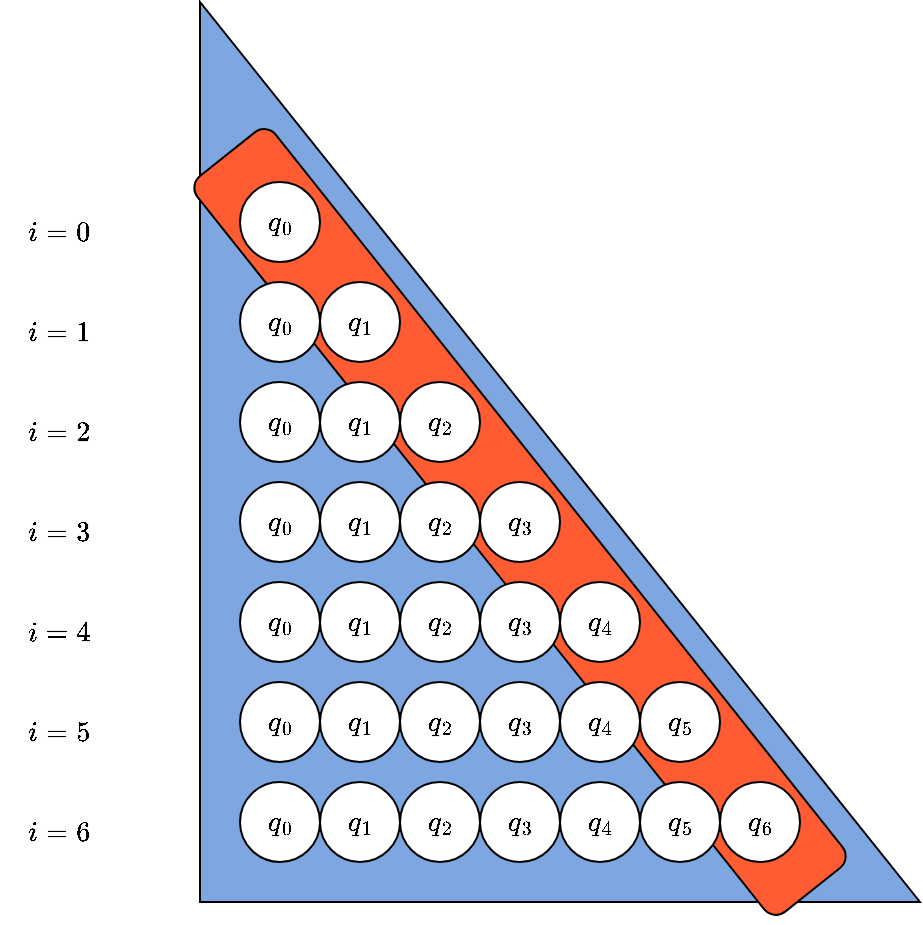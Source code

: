 <mxfile version="20.8.8" type="github">
  <diagram name="ページ1" id="fXQGwLwxcsX7CUMJAYKi">
    <mxGraphModel dx="1000" dy="622" grid="1" gridSize="10" guides="1" tooltips="1" connect="1" arrows="1" fold="1" page="1" pageScale="1" pageWidth="827" pageHeight="1169" math="1" shadow="0">
      <root>
        <mxCell id="0" />
        <mxCell id="1" parent="0" />
        <mxCell id="EVj-vUJIYEx4gGSBxMJp-107" value="" style="verticalLabelPosition=bottom;verticalAlign=top;html=1;shape=mxgraph.basic.orthogonal_triangle;rounded=1;strokeColor=default;fontFamily=Helvetica;fontSize=12;fontColor=default;fillColor=#7EA6E0;" vertex="1" parent="1">
          <mxGeometry x="220" y="40" width="360" height="450" as="geometry" />
        </mxCell>
        <mxCell id="EVj-vUJIYEx4gGSBxMJp-97" value="" style="rounded=1;whiteSpace=wrap;html=1;rotation=51.5;direction=west;fillColor=#FF5C33;shadow=0;" vertex="1" parent="1">
          <mxGeometry x="145" y="275" width="470" height="50" as="geometry" />
        </mxCell>
        <mxCell id="EVj-vUJIYEx4gGSBxMJp-1" value="`q_3`" style="ellipse;whiteSpace=wrap;html=1;aspect=fixed;" vertex="1" parent="1">
          <mxGeometry x="360" y="430" width="40" height="40" as="geometry" />
        </mxCell>
        <mxCell id="EVj-vUJIYEx4gGSBxMJp-2" value="`q_2`" style="ellipse;whiteSpace=wrap;html=1;aspect=fixed;" vertex="1" parent="1">
          <mxGeometry x="320" y="430" width="40" height="40" as="geometry" />
        </mxCell>
        <mxCell id="EVj-vUJIYEx4gGSBxMJp-3" value="`q_1`" style="ellipse;whiteSpace=wrap;html=1;aspect=fixed;" vertex="1" parent="1">
          <mxGeometry x="280" y="430" width="40" height="40" as="geometry" />
        </mxCell>
        <mxCell id="EVj-vUJIYEx4gGSBxMJp-4" value="`q_0`" style="ellipse;whiteSpace=wrap;html=1;aspect=fixed;" vertex="1" parent="1">
          <mxGeometry x="240" y="430" width="40" height="40" as="geometry" />
        </mxCell>
        <mxCell id="EVj-vUJIYEx4gGSBxMJp-9" value="`q_5`" style="ellipse;whiteSpace=wrap;html=1;aspect=fixed;" vertex="1" parent="1">
          <mxGeometry x="440" y="430" width="40" height="40" as="geometry" />
        </mxCell>
        <mxCell id="EVj-vUJIYEx4gGSBxMJp-51" value="`q_4`" style="ellipse;whiteSpace=wrap;html=1;aspect=fixed;" vertex="1" parent="1">
          <mxGeometry x="400" y="430" width="40" height="40" as="geometry" />
        </mxCell>
        <mxCell id="EVj-vUJIYEx4gGSBxMJp-56" value="`q_6`" style="ellipse;whiteSpace=wrap;html=1;aspect=fixed;" vertex="1" parent="1">
          <mxGeometry x="480" y="430" width="40" height="40" as="geometry" />
        </mxCell>
        <mxCell id="EVj-vUJIYEx4gGSBxMJp-61" value="`q_3`" style="ellipse;whiteSpace=wrap;html=1;aspect=fixed;" vertex="1" parent="1">
          <mxGeometry x="360" y="380" width="40" height="40" as="geometry" />
        </mxCell>
        <mxCell id="EVj-vUJIYEx4gGSBxMJp-62" value="`q_2`" style="ellipse;whiteSpace=wrap;html=1;aspect=fixed;" vertex="1" parent="1">
          <mxGeometry x="320" y="380" width="40" height="40" as="geometry" />
        </mxCell>
        <mxCell id="EVj-vUJIYEx4gGSBxMJp-63" value="`q_1`" style="ellipse;whiteSpace=wrap;html=1;aspect=fixed;" vertex="1" parent="1">
          <mxGeometry x="280" y="380" width="40" height="40" as="geometry" />
        </mxCell>
        <mxCell id="EVj-vUJIYEx4gGSBxMJp-64" value="`q_0`" style="ellipse;whiteSpace=wrap;html=1;aspect=fixed;" vertex="1" parent="1">
          <mxGeometry x="240" y="380" width="40" height="40" as="geometry" />
        </mxCell>
        <mxCell id="EVj-vUJIYEx4gGSBxMJp-65" value="`q_5`" style="ellipse;whiteSpace=wrap;html=1;aspect=fixed;" vertex="1" parent="1">
          <mxGeometry x="440" y="380" width="40" height="40" as="geometry" />
        </mxCell>
        <mxCell id="EVj-vUJIYEx4gGSBxMJp-66" value="`q_4`" style="ellipse;whiteSpace=wrap;html=1;aspect=fixed;" vertex="1" parent="1">
          <mxGeometry x="400" y="380" width="40" height="40" as="geometry" />
        </mxCell>
        <mxCell id="EVj-vUJIYEx4gGSBxMJp-68" value="`q_3`" style="ellipse;whiteSpace=wrap;html=1;aspect=fixed;" vertex="1" parent="1">
          <mxGeometry x="360" y="330" width="40" height="40" as="geometry" />
        </mxCell>
        <mxCell id="EVj-vUJIYEx4gGSBxMJp-69" value="`q_2`" style="ellipse;whiteSpace=wrap;html=1;aspect=fixed;" vertex="1" parent="1">
          <mxGeometry x="320" y="330" width="40" height="40" as="geometry" />
        </mxCell>
        <mxCell id="EVj-vUJIYEx4gGSBxMJp-70" value="`q_1`" style="ellipse;whiteSpace=wrap;html=1;aspect=fixed;" vertex="1" parent="1">
          <mxGeometry x="280" y="330" width="40" height="40" as="geometry" />
        </mxCell>
        <mxCell id="EVj-vUJIYEx4gGSBxMJp-71" value="`q_0`" style="ellipse;whiteSpace=wrap;html=1;aspect=fixed;" vertex="1" parent="1">
          <mxGeometry x="240" y="330" width="40" height="40" as="geometry" />
        </mxCell>
        <mxCell id="EVj-vUJIYEx4gGSBxMJp-73" value="`q_4`" style="ellipse;whiteSpace=wrap;html=1;aspect=fixed;" vertex="1" parent="1">
          <mxGeometry x="400" y="330" width="40" height="40" as="geometry" />
        </mxCell>
        <mxCell id="EVj-vUJIYEx4gGSBxMJp-75" value="`q_3`" style="ellipse;whiteSpace=wrap;html=1;aspect=fixed;" vertex="1" parent="1">
          <mxGeometry x="360" y="280" width="40" height="40" as="geometry" />
        </mxCell>
        <mxCell id="EVj-vUJIYEx4gGSBxMJp-76" value="`q_2`" style="ellipse;whiteSpace=wrap;html=1;aspect=fixed;" vertex="1" parent="1">
          <mxGeometry x="320" y="280" width="40" height="40" as="geometry" />
        </mxCell>
        <mxCell id="EVj-vUJIYEx4gGSBxMJp-77" value="`q_1`" style="ellipse;whiteSpace=wrap;html=1;aspect=fixed;" vertex="1" parent="1">
          <mxGeometry x="280" y="280" width="40" height="40" as="geometry" />
        </mxCell>
        <mxCell id="EVj-vUJIYEx4gGSBxMJp-78" value="`q_0`" style="ellipse;whiteSpace=wrap;html=1;aspect=fixed;" vertex="1" parent="1">
          <mxGeometry x="240" y="280" width="40" height="40" as="geometry" />
        </mxCell>
        <mxCell id="EVj-vUJIYEx4gGSBxMJp-83" value="`q_2`" style="ellipse;whiteSpace=wrap;html=1;aspect=fixed;" vertex="1" parent="1">
          <mxGeometry x="320" y="230" width="40" height="40" as="geometry" />
        </mxCell>
        <mxCell id="EVj-vUJIYEx4gGSBxMJp-84" value="`q_1`" style="ellipse;whiteSpace=wrap;html=1;aspect=fixed;" vertex="1" parent="1">
          <mxGeometry x="280" y="230" width="40" height="40" as="geometry" />
        </mxCell>
        <mxCell id="EVj-vUJIYEx4gGSBxMJp-85" value="`q_0`" style="ellipse;whiteSpace=wrap;html=1;aspect=fixed;" vertex="1" parent="1">
          <mxGeometry x="240" y="230" width="40" height="40" as="geometry" />
        </mxCell>
        <mxCell id="EVj-vUJIYEx4gGSBxMJp-91" value="`q_1`" style="ellipse;whiteSpace=wrap;html=1;aspect=fixed;" vertex="1" parent="1">
          <mxGeometry x="280" y="180" width="40" height="40" as="geometry" />
        </mxCell>
        <mxCell id="EVj-vUJIYEx4gGSBxMJp-92" value="`q_0`" style="ellipse;whiteSpace=wrap;html=1;aspect=fixed;" vertex="1" parent="1">
          <mxGeometry x="240" y="180" width="40" height="40" as="geometry" />
        </mxCell>
        <mxCell id="EVj-vUJIYEx4gGSBxMJp-96" value="`q_0`" style="ellipse;whiteSpace=wrap;html=1;aspect=fixed;" vertex="1" parent="1">
          <mxGeometry x="240" y="130" width="40" height="40" as="geometry" />
        </mxCell>
        <mxCell id="EVj-vUJIYEx4gGSBxMJp-98" value="`i=3`" style="text;html=1;strokeColor=none;fillColor=none;align=center;verticalAlign=middle;whiteSpace=wrap;rounded=0;" vertex="1" parent="1">
          <mxGeometry x="120" y="290" width="60" height="30" as="geometry" />
        </mxCell>
        <mxCell id="EVj-vUJIYEx4gGSBxMJp-99" value="`i=4`" style="text;html=1;strokeColor=none;fillColor=none;align=center;verticalAlign=middle;whiteSpace=wrap;rounded=0;" vertex="1" parent="1">
          <mxGeometry x="120" y="340" width="60" height="30" as="geometry" />
        </mxCell>
        <mxCell id="EVj-vUJIYEx4gGSBxMJp-100" value="`i=5`" style="text;html=1;strokeColor=none;fillColor=none;align=center;verticalAlign=middle;whiteSpace=wrap;rounded=0;" vertex="1" parent="1">
          <mxGeometry x="120" y="390" width="60" height="30" as="geometry" />
        </mxCell>
        <mxCell id="EVj-vUJIYEx4gGSBxMJp-101" value="`i=6`" style="text;html=1;strokeColor=none;fillColor=none;align=center;verticalAlign=middle;whiteSpace=wrap;rounded=0;" vertex="1" parent="1">
          <mxGeometry x="120" y="440" width="60" height="30" as="geometry" />
        </mxCell>
        <mxCell id="EVj-vUJIYEx4gGSBxMJp-103" value="`i=2`" style="text;html=1;strokeColor=none;fillColor=none;align=center;verticalAlign=middle;whiteSpace=wrap;rounded=0;" vertex="1" parent="1">
          <mxGeometry x="120" y="240" width="60" height="30" as="geometry" />
        </mxCell>
        <mxCell id="EVj-vUJIYEx4gGSBxMJp-104" value="`i=1`" style="text;html=1;strokeColor=none;fillColor=none;align=center;verticalAlign=middle;whiteSpace=wrap;rounded=0;" vertex="1" parent="1">
          <mxGeometry x="120" y="190" width="60" height="30" as="geometry" />
        </mxCell>
        <mxCell id="EVj-vUJIYEx4gGSBxMJp-105" value="`i=0`" style="text;html=1;strokeColor=none;fillColor=none;align=center;verticalAlign=middle;whiteSpace=wrap;rounded=0;" vertex="1" parent="1">
          <mxGeometry x="120" y="140" width="60" height="30" as="geometry" />
        </mxCell>
      </root>
    </mxGraphModel>
  </diagram>
</mxfile>
